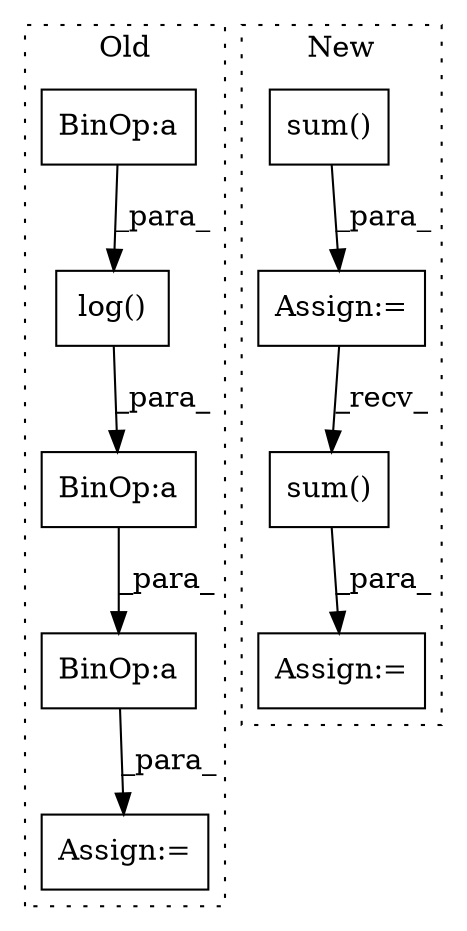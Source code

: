 digraph G {
subgraph cluster0 {
1 [label="log()" a="75" s="8153,8168" l="8,1" shape="box"];
4 [label="BinOp:a" a="82" s="8180" l="3" shape="box"];
5 [label="Assign:=" a="68" s="8148" l="3" shape="box"];
6 [label="BinOp:a" a="82" s="8008" l="3" shape="box"];
9 [label="BinOp:a" a="82" s="8169" l="3" shape="box"];
label = "Old";
style="dotted";
}
subgraph cluster1 {
2 [label="sum()" a="75" s="8007" l="10" shape="box"];
3 [label="Assign:=" a="68" s="8069" l="4" shape="box"];
7 [label="Assign:=" a="68" s="7851" l="3" shape="box"];
8 [label="sum()" a="75" s="7862,7893" l="29,16" shape="box"];
label = "New";
style="dotted";
}
1 -> 9 [label="_para_"];
2 -> 3 [label="_para_"];
4 -> 5 [label="_para_"];
6 -> 1 [label="_para_"];
7 -> 2 [label="_recv_"];
8 -> 7 [label="_para_"];
9 -> 4 [label="_para_"];
}